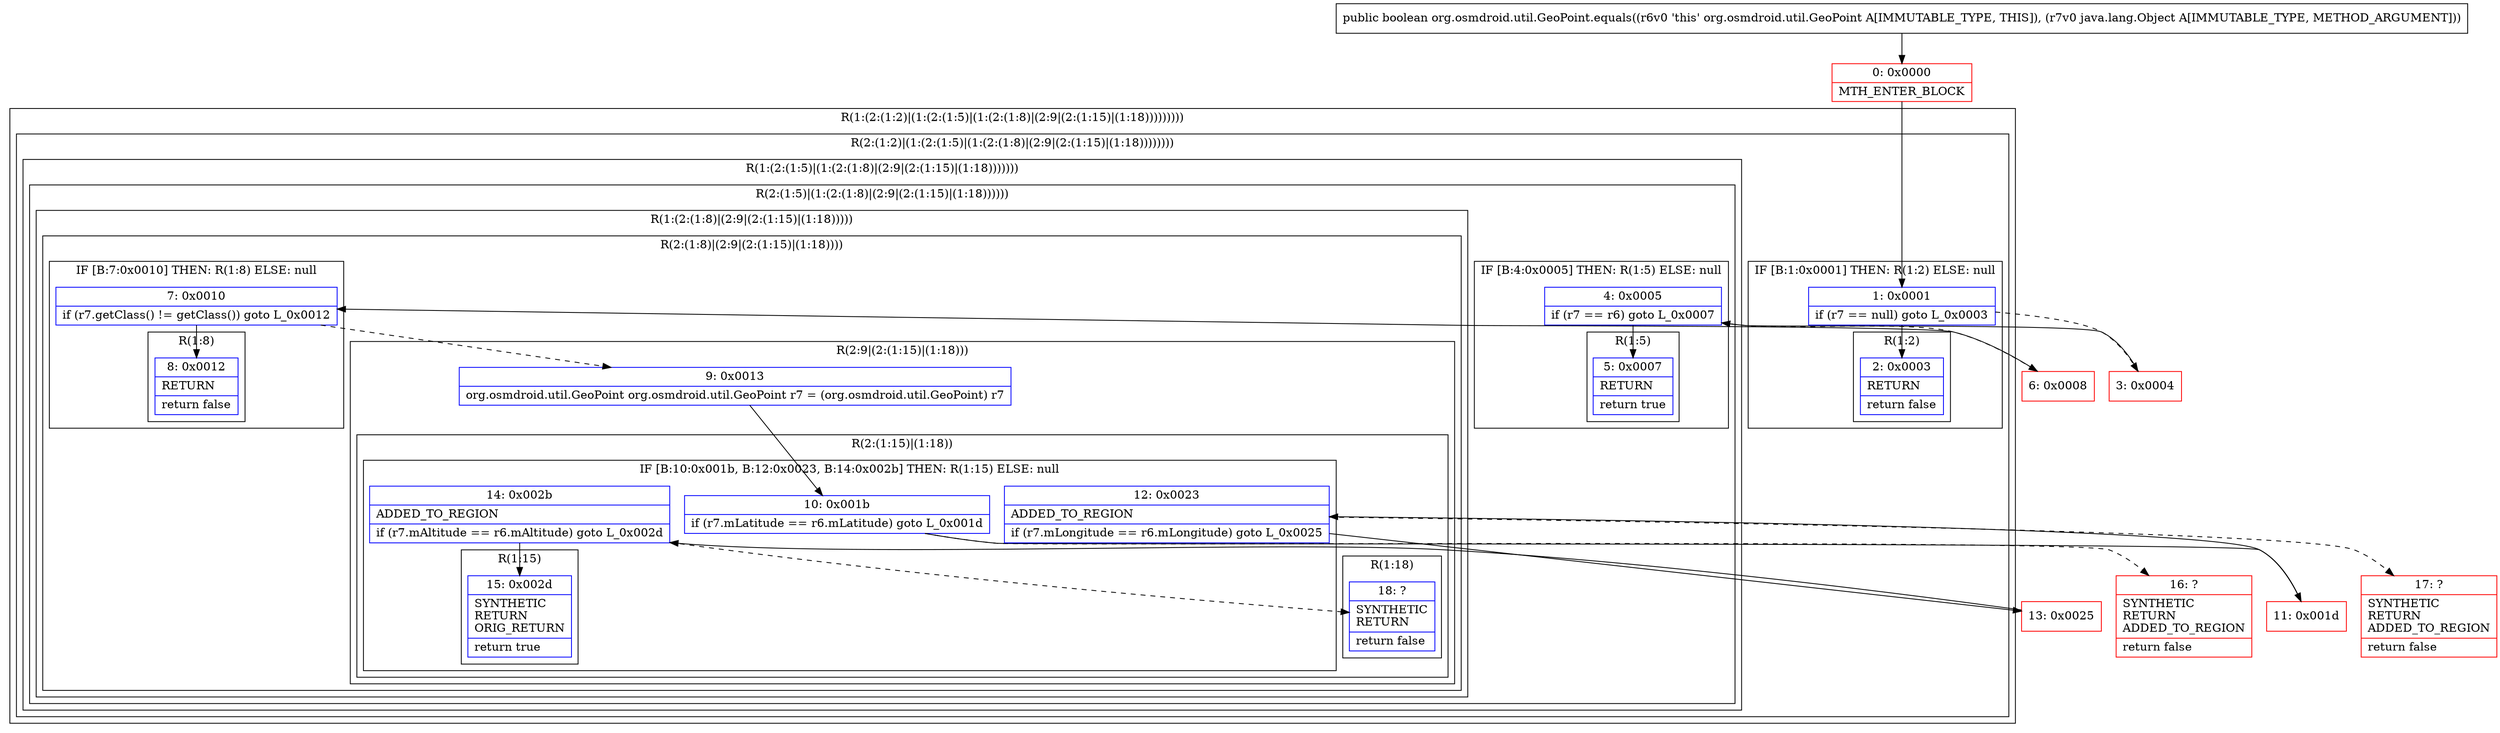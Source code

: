 digraph "CFG fororg.osmdroid.util.GeoPoint.equals(Ljava\/lang\/Object;)Z" {
subgraph cluster_Region_1328343701 {
label = "R(1:(2:(1:2)|(1:(2:(1:5)|(1:(2:(1:8)|(2:9|(2:(1:15)|(1:18)))))))))";
node [shape=record,color=blue];
subgraph cluster_Region_1098480170 {
label = "R(2:(1:2)|(1:(2:(1:5)|(1:(2:(1:8)|(2:9|(2:(1:15)|(1:18))))))))";
node [shape=record,color=blue];
subgraph cluster_IfRegion_925657760 {
label = "IF [B:1:0x0001] THEN: R(1:2) ELSE: null";
node [shape=record,color=blue];
Node_1 [shape=record,label="{1\:\ 0x0001|if (r7 == null) goto L_0x0003\l}"];
subgraph cluster_Region_730965931 {
label = "R(1:2)";
node [shape=record,color=blue];
Node_2 [shape=record,label="{2\:\ 0x0003|RETURN\l|return false\l}"];
}
}
subgraph cluster_Region_63019022 {
label = "R(1:(2:(1:5)|(1:(2:(1:8)|(2:9|(2:(1:15)|(1:18)))))))";
node [shape=record,color=blue];
subgraph cluster_Region_157489782 {
label = "R(2:(1:5)|(1:(2:(1:8)|(2:9|(2:(1:15)|(1:18))))))";
node [shape=record,color=blue];
subgraph cluster_IfRegion_1565395088 {
label = "IF [B:4:0x0005] THEN: R(1:5) ELSE: null";
node [shape=record,color=blue];
Node_4 [shape=record,label="{4\:\ 0x0005|if (r7 == r6) goto L_0x0007\l}"];
subgraph cluster_Region_2068074605 {
label = "R(1:5)";
node [shape=record,color=blue];
Node_5 [shape=record,label="{5\:\ 0x0007|RETURN\l|return true\l}"];
}
}
subgraph cluster_Region_1951049443 {
label = "R(1:(2:(1:8)|(2:9|(2:(1:15)|(1:18)))))";
node [shape=record,color=blue];
subgraph cluster_Region_1709941430 {
label = "R(2:(1:8)|(2:9|(2:(1:15)|(1:18))))";
node [shape=record,color=blue];
subgraph cluster_IfRegion_1221344275 {
label = "IF [B:7:0x0010] THEN: R(1:8) ELSE: null";
node [shape=record,color=blue];
Node_7 [shape=record,label="{7\:\ 0x0010|if (r7.getClass() != getClass()) goto L_0x0012\l}"];
subgraph cluster_Region_299031135 {
label = "R(1:8)";
node [shape=record,color=blue];
Node_8 [shape=record,label="{8\:\ 0x0012|RETURN\l|return false\l}"];
}
}
subgraph cluster_Region_1472302738 {
label = "R(2:9|(2:(1:15)|(1:18)))";
node [shape=record,color=blue];
Node_9 [shape=record,label="{9\:\ 0x0013|org.osmdroid.util.GeoPoint org.osmdroid.util.GeoPoint r7 = (org.osmdroid.util.GeoPoint) r7\l}"];
subgraph cluster_Region_806230840 {
label = "R(2:(1:15)|(1:18))";
node [shape=record,color=blue];
subgraph cluster_IfRegion_302184856 {
label = "IF [B:10:0x001b, B:12:0x0023, B:14:0x002b] THEN: R(1:15) ELSE: null";
node [shape=record,color=blue];
Node_10 [shape=record,label="{10\:\ 0x001b|if (r7.mLatitude == r6.mLatitude) goto L_0x001d\l}"];
Node_12 [shape=record,label="{12\:\ 0x0023|ADDED_TO_REGION\l|if (r7.mLongitude == r6.mLongitude) goto L_0x0025\l}"];
Node_14 [shape=record,label="{14\:\ 0x002b|ADDED_TO_REGION\l|if (r7.mAltitude == r6.mAltitude) goto L_0x002d\l}"];
subgraph cluster_Region_138994077 {
label = "R(1:15)";
node [shape=record,color=blue];
Node_15 [shape=record,label="{15\:\ 0x002d|SYNTHETIC\lRETURN\lORIG_RETURN\l|return true\l}"];
}
}
subgraph cluster_Region_567109667 {
label = "R(1:18)";
node [shape=record,color=blue];
Node_18 [shape=record,label="{18\:\ ?|SYNTHETIC\lRETURN\l|return false\l}"];
}
}
}
}
}
}
}
}
}
Node_0 [shape=record,color=red,label="{0\:\ 0x0000|MTH_ENTER_BLOCK\l}"];
Node_3 [shape=record,color=red,label="{3\:\ 0x0004}"];
Node_6 [shape=record,color=red,label="{6\:\ 0x0008}"];
Node_11 [shape=record,color=red,label="{11\:\ 0x001d}"];
Node_13 [shape=record,color=red,label="{13\:\ 0x0025}"];
Node_16 [shape=record,color=red,label="{16\:\ ?|SYNTHETIC\lRETURN\lADDED_TO_REGION\l|return false\l}"];
Node_17 [shape=record,color=red,label="{17\:\ ?|SYNTHETIC\lRETURN\lADDED_TO_REGION\l|return false\l}"];
MethodNode[shape=record,label="{public boolean org.osmdroid.util.GeoPoint.equals((r6v0 'this' org.osmdroid.util.GeoPoint A[IMMUTABLE_TYPE, THIS]), (r7v0 java.lang.Object A[IMMUTABLE_TYPE, METHOD_ARGUMENT])) }"];
MethodNode -> Node_0;
Node_1 -> Node_2;
Node_1 -> Node_3[style=dashed];
Node_4 -> Node_5;
Node_4 -> Node_6[style=dashed];
Node_7 -> Node_8;
Node_7 -> Node_9[style=dashed];
Node_9 -> Node_10;
Node_10 -> Node_11;
Node_10 -> Node_16[style=dashed];
Node_12 -> Node_13;
Node_12 -> Node_17[style=dashed];
Node_14 -> Node_15;
Node_14 -> Node_18[style=dashed];
Node_0 -> Node_1;
Node_3 -> Node_4;
Node_6 -> Node_7;
Node_11 -> Node_12;
Node_13 -> Node_14;
}

